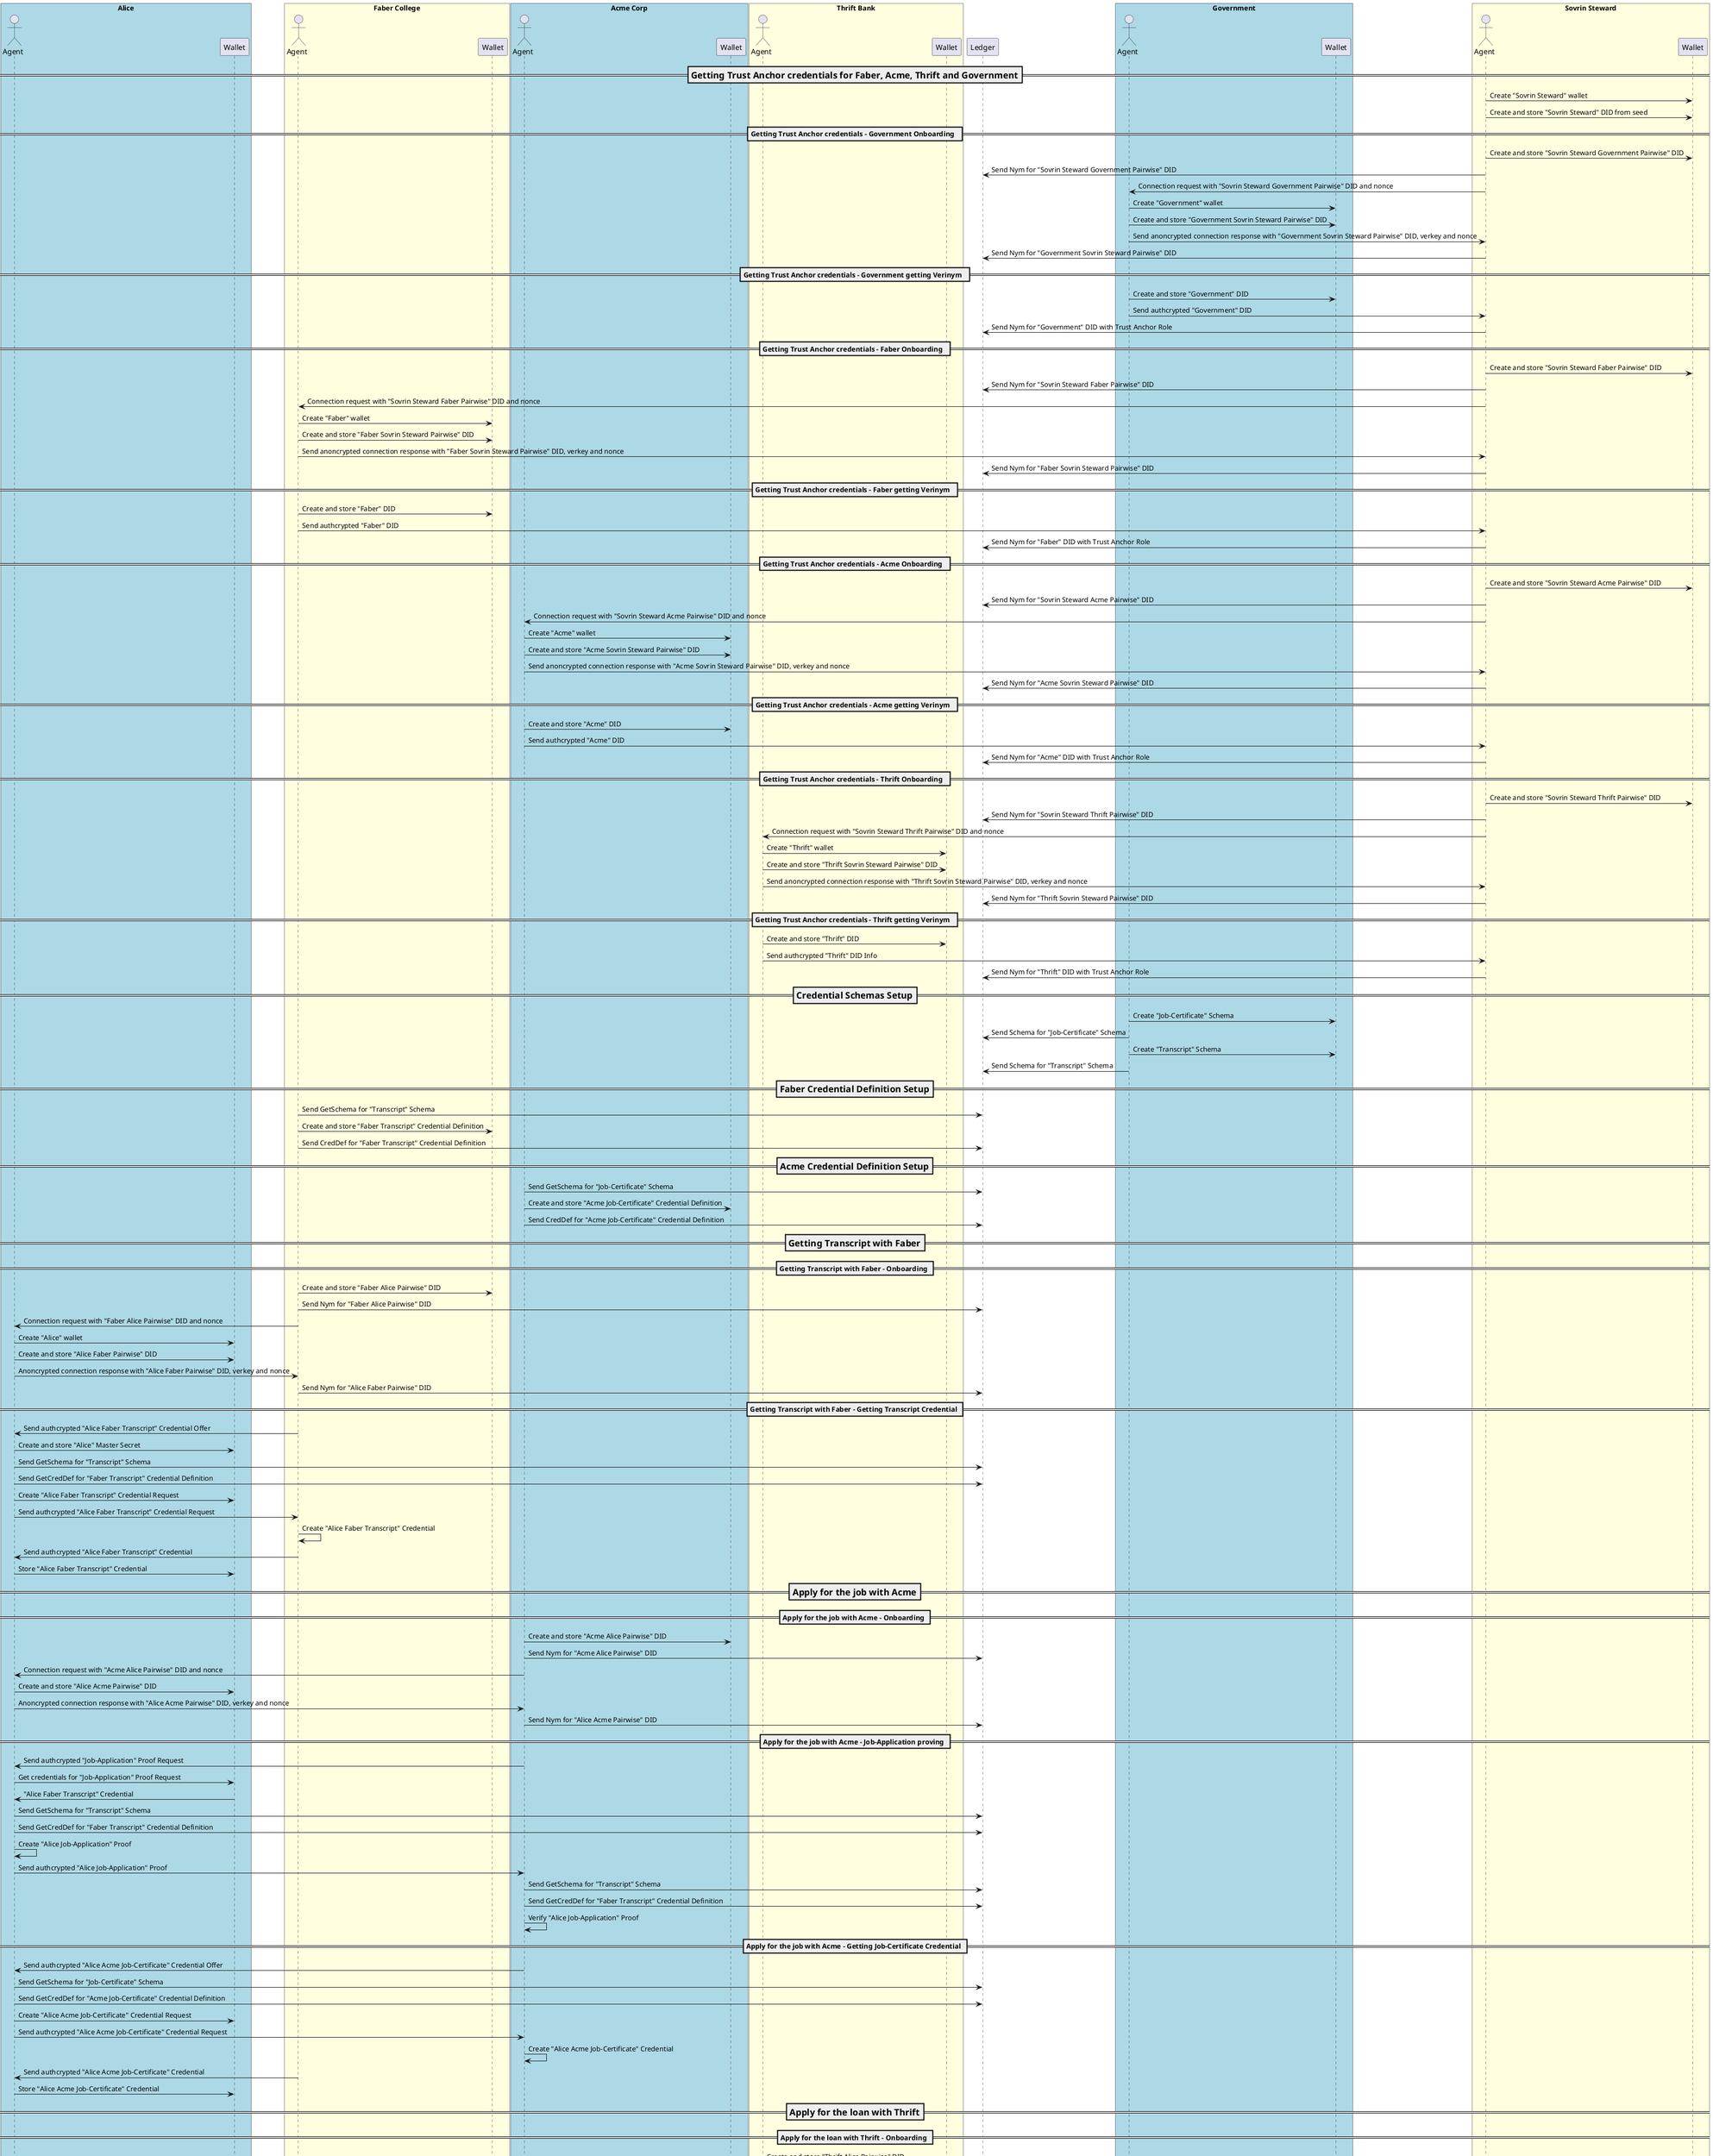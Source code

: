 @startuml

box "Alice" #LightBlue
actor "Agent" as A
participant "Wallet" as AW
endbox

box "Faber College" #LightYellow
actor "Agent" as F
participant "Wallet" as FW
endbox

box "Acme Corp" #LightBlue
actor "Agent" as AC
participant "Wallet" as ACW
endbox

box "Thrift Bank" #LightYellow
actor "Agent" as T
participant "Wallet" as TW
endbox

participant "Ledger" as L

box "Government" #LightBlue
actor "Agent" as G
participant "Wallet" as GW
endbox

box "Sovrin Steward" #LightYellow
actor "Agent" as S
participant "Wallet" as SW
endbox

=== Getting Trust Anchor credentials for Faber, Acme, Thrift and Government  ==
S->SW: Create "Sovrin Steward" wallet
S->SW: Create and store "Sovrin Steward" DID from seed

== Getting Trust Anchor credentials - Government Onboarding  ==
S->SW: Create and store "Sovrin Steward Government Pairwise" DID
S->L: Send Nym for "Sovrin Steward Government Pairwise" DID
S->G: Connection request with "Sovrin Steward Government Pairwise" DID and nonce
G->GW: Create "Government" wallet
G->GW: Create and store "Government Sovrin Steward Pairwise" DID
G->S: Send anoncrypted connection response with "Government Sovrin Steward Pairwise" DID, verkey and nonce
S->L: Send Nym for "Government Sovrin Steward Pairwise" DID

== Getting Trust Anchor credentials - Government getting Verinym  ==
G->GW: Create and store "Government" DID
G->S: Send authcrypted "Government" DID
S->L: Send Nym for "Government" DID with Trust Anchor Role

== Getting Trust Anchor credentials - Faber Onboarding  ==
S->SW: Create and store "Sovrin Steward Faber Pairwise" DID
S->L: Send Nym for "Sovrin Steward Faber Pairwise" DID
S->F: Connection request with "Sovrin Steward Faber Pairwise" DID and nonce
F->FW: Create "Faber" wallet
F->FW: Create and store "Faber Sovrin Steward Pairwise" DID
F->S: Send anoncrypted connection response with "Faber Sovrin Steward Pairwise" DID, verkey and nonce
S->L: Send Nym for "Faber Sovrin Steward Pairwise" DID

== Getting Trust Anchor credentials - Faber getting Verinym  ==
F->FW: Create and store "Faber" DID
F->S: Send authcrypted "Faber" DID
S->L: Send Nym for "Faber" DID with Trust Anchor Role

== Getting Trust Anchor credentials - Acme Onboarding  ==
S->SW: Create and store "Sovrin Steward Acme Pairwise" DID
S->L: Send Nym for "Sovrin Steward Acme Pairwise" DID
S->AC: Connection request with "Sovrin Steward Acme Pairwise" DID and nonce
AC->ACW: Create "Acme" wallet
AC->ACW: Create and store "Acme Sovrin Steward Pairwise" DID
AC->S: Send anoncrypted connection response with "Acme Sovrin Steward Pairwise" DID, verkey and nonce
S->L: Send Nym for "Acme Sovrin Steward Pairwise" DID

== Getting Trust Anchor credentials - Acme getting Verinym  ==
AC->ACW: Create and store "Acme" DID
AC->S: Send authcrypted "Acme" DID
S->L: Send Nym for "Acme" DID with Trust Anchor Role

== Getting Trust Anchor credentials - Thrift Onboarding  ==
S->SW: Create and store "Sovrin Steward Thrift Pairwise" DID
S->L: Send Nym for "Sovrin Steward Thrift Pairwise" DID
S->T: Connection request with "Sovrin Steward Thrift Pairwise" DID and nonce
T->TW: Create "Thrift" wallet
T->TW: Create and store "Thrift Sovrin Steward Pairwise" DID
T->S: Send anoncrypted connection response with "Thrift Sovrin Steward Pairwise" DID, verkey and nonce
S->L: Send Nym for "Thrift Sovrin Steward Pairwise" DID

== Getting Trust Anchor credentials - Thrift getting Verinym  ==
T->TW: Create and store "Thrift" DID
T->S: Send authcrypted "Thrift" DID Info
S->L: Send Nym for "Thrift" DID with Trust Anchor Role

=== Credential Schemas Setup ==
G->GW: Create "Job-Certificate" Schema
G->L: Send Schema for "Job-Certificate" Schema
G->GW: Create "Transcript" Schema
G->L: Send Schema for "Transcript" Schema

=== Faber Credential Definition Setup ==
F->L: Send GetSchema for "Transcript" Schema
F->FW: Create and store "Faber Transcript" Credential Definition
F->L: Send CredDef for "Faber Transcript" Credential Definition

=== Acme Credential Definition Setup ==
AC->L: Send GetSchema for "Job-Certificate" Schema
AC->ACW: Create and store "Acme Job-Certificate" Credential Definition
AC->L: Send CredDef for "Acme Job-Certificate" Credential Definition

=== Getting Transcript with Faber ==
== Getting Transcript with Faber - Onboarding ==
F->FW: Create and store "Faber Alice Pairwise" DID
F->L: Send Nym for "Faber Alice Pairwise" DID
F->A: Connection request with "Faber Alice Pairwise" DID and nonce
A->AW: Create "Alice" wallet
A->AW: Create and store "Alice Faber Pairwise" DID
A->F: Anoncrypted connection response with "Alice Faber Pairwise" DID, verkey and nonce
F->L: Send Nym for "Alice Faber Pairwise" DID

== Getting Transcript with Faber - Getting Transcript Credential ==
F->A: Send authcrypted "Alice Faber Transcript" Credential Offer
A->AW: Create and store "Alice" Master Secret
A->L: Send GetSchema for "Transcript" Schema
A->L: Send GetCredDef for "Faber Transcript" Credential Definition
A->AW: Create "Alice Faber Transcript" Credential Request
A->F: Send authcrypted "Alice Faber Transcript" Credential Request
F->F: Create "Alice Faber Transcript" Credential
F->A: Send authcrypted "Alice Faber Transcript" Credential
A->AW: Store "Alice Faber Transcript" Credential

=== Apply for the job with Acme ==
== Apply for the job with Acme - Onboarding ==
AC->ACW: Create and store "Acme Alice Pairwise" DID
AC->L: Send Nym for "Acme Alice Pairwise" DID
AC->A: Connection request with "Acme Alice Pairwise" DID and nonce
A->AW: Create and store "Alice Acme Pairwise" DID
A->AC: Anoncrypted connection response with "Alice Acme Pairwise" DID, verkey and nonce
AC->L: Send Nym for "Alice Acme Pairwise" DID

== Apply for the job with Acme - Job-Application proving ==
AC->A: Send authcrypted "Job-Application" Proof Request
A->AW: Get credentials for "Job-Application" Proof Request
AW->A: "Alice Faber Transcript" Credential
A->L: Send GetSchema for "Transcript" Schema
A->L: Send GetCredDef for "Faber Transcript" Credential Definition
A->A: Create "Alice Job-Application" Proof
A->AC: Send authcrypted "Alice Job-Application" Proof
AC->L: Send GetSchema for "Transcript" Schema
AC->L: Send GetCredDef for "Faber Transcript" Credential Definition
AC->AC: Verify "Alice Job-Application" Proof

== Apply for the job with Acme - Getting Job-Certificate Credential ==
AC->A: Send authcrypted "Alice Acme Job-Certificate" Credential Offer
A->L: Send GetSchema for "Job-Certificate" Schema
A->L: Send GetCredDef for "Acme Job-Certificate" Credential Definition
A->AW: Create "Alice Acme Job-Certificate" Credential Request
A->AC: Send authcrypted "Alice Acme Job-Certificate" Credential Request
AC->AC: Create "Alice Acme Job-Certificate" Credential
F->A: Send authcrypted "Alice Acme Job-Certificate" Credential
A->AW: Store "Alice Acme Job-Certificate" Credential

=== Apply for the loan with Thrift ==
== Apply for the loan with Thrift - Onboarding ==
T->TW: Create and store "Thrift Alice Pairwise" DID
T->L: Send Nym for "Thrift Alice Pairwise" DID
T->A: Connection request with "Thrift Alice Pairwise" DID and nonce
A->AW: Create and store "Alice Thrift Pairwise" DID
A->T: Anoncrypted connection response with "Alice Thrift Pairwise" DID, verkey and nonce
T->L: Send Nym for "Alice Thrift Pairwise" DID

== Apply for the loan with Thrift - Employment History proving  ==
T->A: Send authcrypted "Loan-Application-Basic" Proof Request
A->AW: Get credentials for "Loan-Application-Basic" Proof Request
AW->A: "Alice Acme Job-Certificate" Credential
A->L: Send GetSchema for "Job-Certificate" Schema
A->L: Send GetCredDef for "Acme Job-Certificate" Credential Definition
A->A: Create "Loan-Application-Basic" Proof
A->T: Send "Loan-Application-Basic" Proof
T->L: Send GetSchema for "Job-Certificate" Schema
T->L: Send GetCredDef for "Acme Job-Certificate" Credential Definition
T->T: Verify "Loan-Application-Basic" Proof

== Apply for the loan with Thrift - Loan-Application-KYC proving  ==
T->A: Send authcrypted "Loan-Application-KYC" Proof Request
A->AW: Get credentials for "Loan-Application-KYC" Proof Request
AW->A: "Alice Faber Transcript and Alice Acme Job-Certificate" Credential
A->L: Send GetSchema for "Transcript" Schema
A->L: Send GetCredDef for "Faber Transcript" Credential Definition
A->L: Send GetSchema for "Job-Certificate" Schema
A->L: Send GetCredDef for "Acme Job-Certificate" Credential Definition
A->A: Create "Loan-Application-KYC" Proof
A->T: Send "Loan-Application-KYC" Proof
T->L: Send GetSchema for "Transcript" Schema
T->L: Send GetCredDef for "Faber Transcript" Credential Definition
T->L: Send GetSchema for "Job-Certificate" Schema
T->L: Send GetCredDef for "Acme Job-Certificate" Credential Definition
T->T: Verify "Loan-Application-KYC" Proof

@enduml
